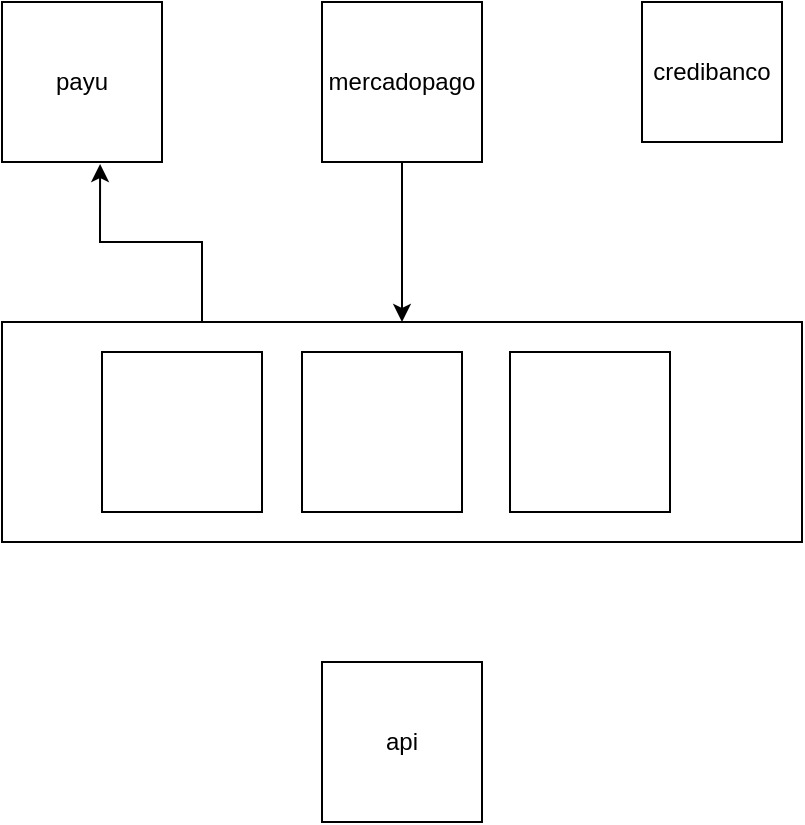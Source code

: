 <mxfile version="13.5.5" type="device"><diagram id="EHoI9LqHbVdEc9NWkDE7" name="Page-1"><mxGraphModel dx="862" dy="492" grid="1" gridSize="10" guides="1" tooltips="1" connect="1" arrows="1" fold="1" page="1" pageScale="1" pageWidth="827" pageHeight="1169" math="0" shadow="0"><root><mxCell id="0"/><mxCell id="1" parent="0"/><mxCell id="rAkX5Htl4OIERoN2P_wf-1" value="api" style="whiteSpace=wrap;html=1;aspect=fixed;" vertex="1" parent="1"><mxGeometry x="320" y="410" width="80" height="80" as="geometry"/></mxCell><mxCell id="rAkX5Htl4OIERoN2P_wf-2" value="payu" style="whiteSpace=wrap;html=1;aspect=fixed;" vertex="1" parent="1"><mxGeometry x="160" y="80" width="80" height="80" as="geometry"/></mxCell><mxCell id="rAkX5Htl4OIERoN2P_wf-11" style="edgeStyle=orthogonalEdgeStyle;rounded=0;orthogonalLoop=1;jettySize=auto;html=1;entryX=0.5;entryY=0;entryDx=0;entryDy=0;" edge="1" parent="1" source="rAkX5Htl4OIERoN2P_wf-3" target="rAkX5Htl4OIERoN2P_wf-6"><mxGeometry relative="1" as="geometry"/></mxCell><mxCell id="rAkX5Htl4OIERoN2P_wf-3" value="mercadopago" style="whiteSpace=wrap;html=1;aspect=fixed;" vertex="1" parent="1"><mxGeometry x="320" y="80" width="80" height="80" as="geometry"/></mxCell><mxCell id="rAkX5Htl4OIERoN2P_wf-4" value="credibanco" style="whiteSpace=wrap;html=1;aspect=fixed;" vertex="1" parent="1"><mxGeometry x="480" y="80" width="70" height="70" as="geometry"/></mxCell><mxCell id="rAkX5Htl4OIERoN2P_wf-10" style="edgeStyle=orthogonalEdgeStyle;rounded=0;orthogonalLoop=1;jettySize=auto;html=1;exitX=0.25;exitY=0;exitDx=0;exitDy=0;entryX=0.613;entryY=1.013;entryDx=0;entryDy=0;entryPerimeter=0;" edge="1" parent="1" source="rAkX5Htl4OIERoN2P_wf-6" target="rAkX5Htl4OIERoN2P_wf-2"><mxGeometry relative="1" as="geometry"/></mxCell><mxCell id="rAkX5Htl4OIERoN2P_wf-6" value="" style="rounded=0;whiteSpace=wrap;html=1;" vertex="1" parent="1"><mxGeometry x="160" y="240" width="400" height="110" as="geometry"/></mxCell><mxCell id="rAkX5Htl4OIERoN2P_wf-13" value="" style="whiteSpace=wrap;html=1;aspect=fixed;" vertex="1" parent="1"><mxGeometry x="414" y="255" width="80" height="80" as="geometry"/></mxCell><mxCell id="rAkX5Htl4OIERoN2P_wf-14" value="" style="whiteSpace=wrap;html=1;aspect=fixed;" vertex="1" parent="1"><mxGeometry x="210" y="255" width="80" height="80" as="geometry"/></mxCell><mxCell id="rAkX5Htl4OIERoN2P_wf-15" value="" style="whiteSpace=wrap;html=1;aspect=fixed;" vertex="1" parent="1"><mxGeometry x="310" y="255" width="80" height="80" as="geometry"/></mxCell></root></mxGraphModel></diagram></mxfile>